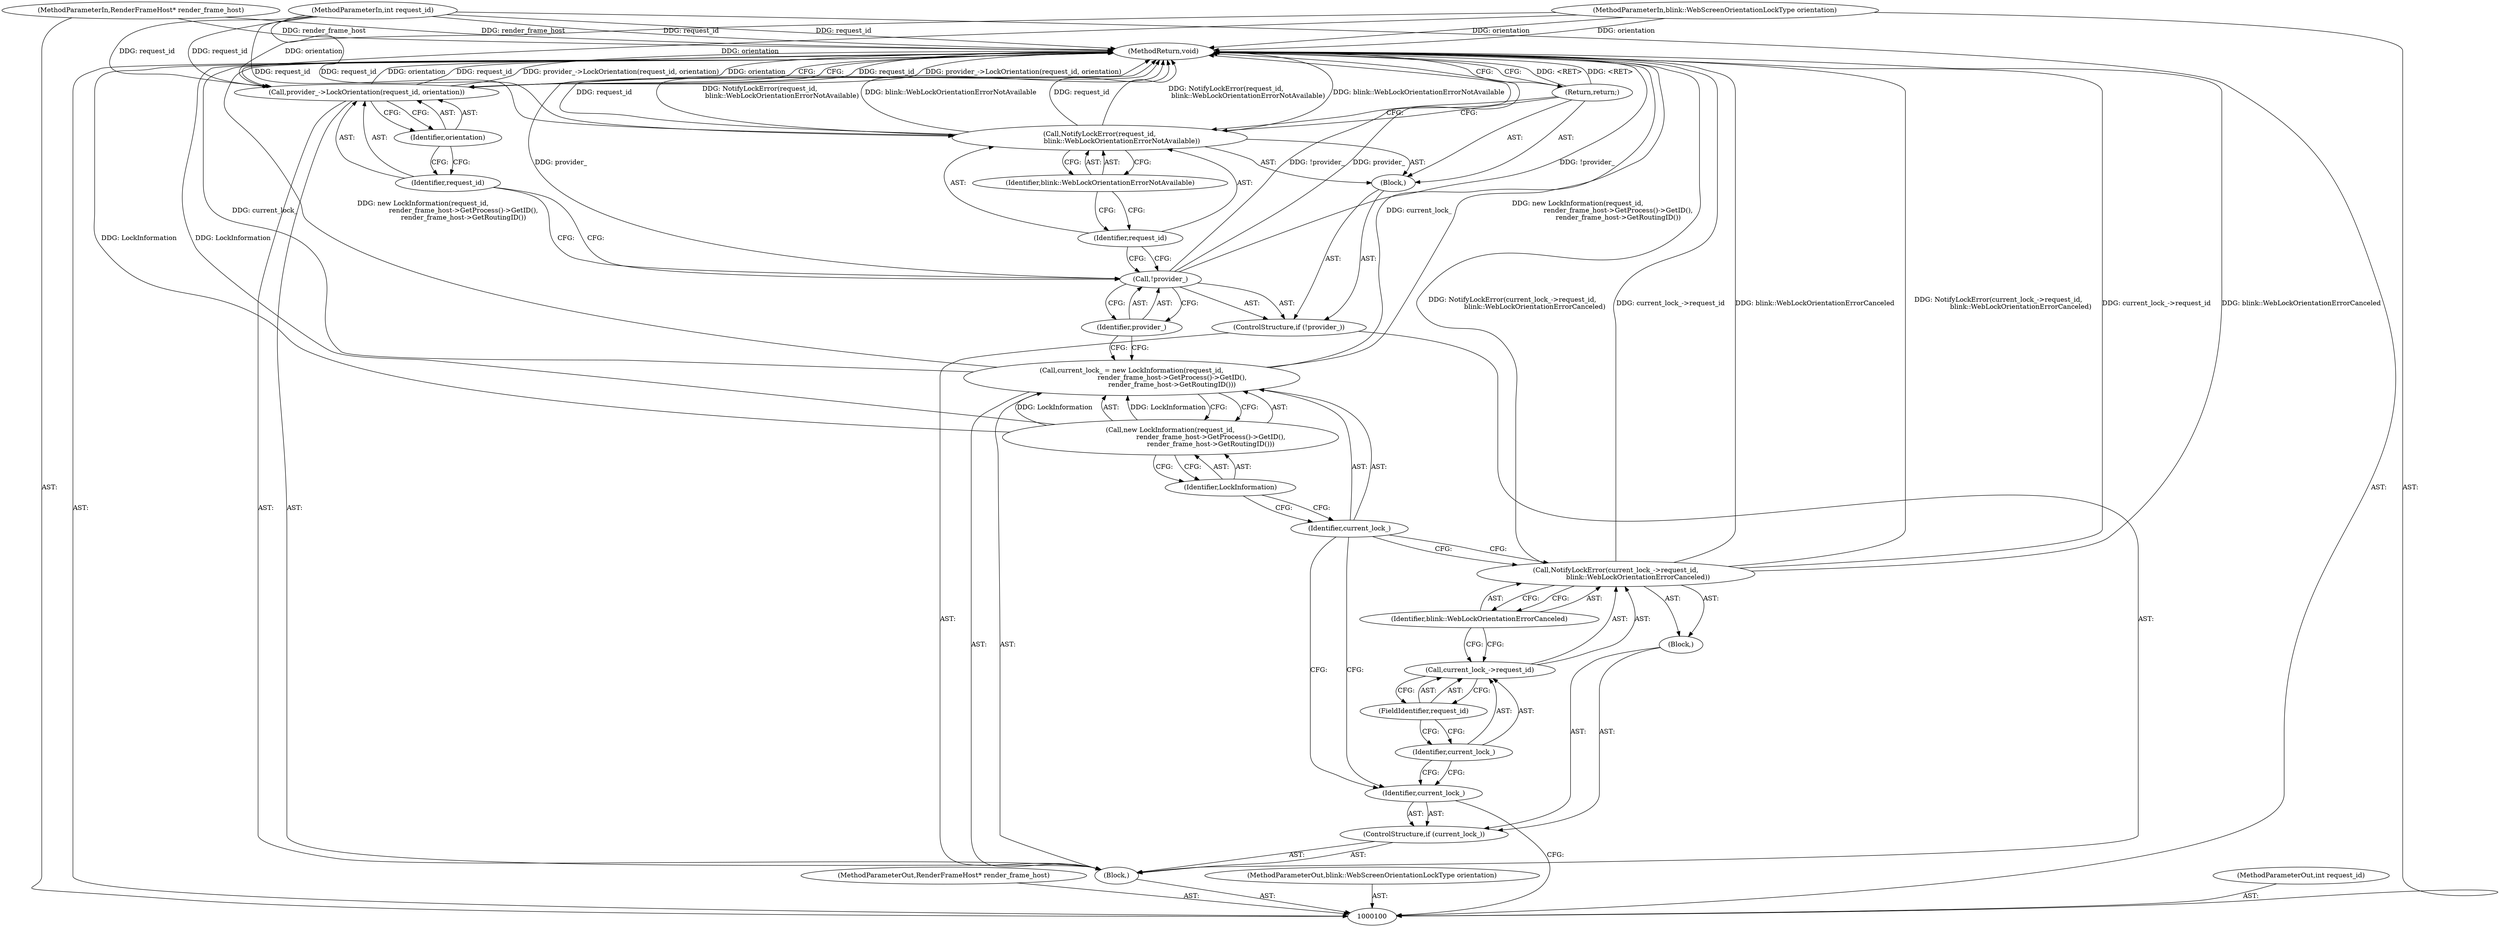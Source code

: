 digraph "1_Chrome_bcc265132e3d9b62c6c49facbf849575c615d1e3" {
"1000128" [label="(MethodReturn,void)"];
"1000115" [label="(Call,new LockInformation(request_id,\n                                      render_frame_host->GetProcess()->GetID(),\n                                      render_frame_host->GetRoutingID()))"];
"1000113" [label="(Call,current_lock_ = new LockInformation(request_id,\n                                      render_frame_host->GetProcess()->GetID(),\n                                      render_frame_host->GetRoutingID()))"];
"1000114" [label="(Identifier,current_lock_)"];
"1000116" [label="(Identifier,LockInformation)"];
"1000120" [label="(Block,)"];
"1000117" [label="(ControlStructure,if (!provider_))"];
"1000118" [label="(Call,!provider_)"];
"1000119" [label="(Identifier,provider_)"];
"1000122" [label="(Identifier,request_id)"];
"1000121" [label="(Call,NotifyLockError(request_id,\n                     blink::WebLockOrientationErrorNotAvailable))"];
"1000123" [label="(Identifier,blink::WebLockOrientationErrorNotAvailable)"];
"1000124" [label="(Return,return;)"];
"1000125" [label="(Call,provider_->LockOrientation(request_id, orientation))"];
"1000126" [label="(Identifier,request_id)"];
"1000127" [label="(Identifier,orientation)"];
"1000101" [label="(MethodParameterIn,RenderFrameHost* render_frame_host)"];
"1000163" [label="(MethodParameterOut,RenderFrameHost* render_frame_host)"];
"1000102" [label="(MethodParameterIn,blink::WebScreenOrientationLockType orientation)"];
"1000164" [label="(MethodParameterOut,blink::WebScreenOrientationLockType orientation)"];
"1000104" [label="(Block,)"];
"1000103" [label="(MethodParameterIn,int request_id)"];
"1000165" [label="(MethodParameterOut,int request_id)"];
"1000105" [label="(ControlStructure,if (current_lock_))"];
"1000107" [label="(Block,)"];
"1000106" [label="(Identifier,current_lock_)"];
"1000109" [label="(Call,current_lock_->request_id)"];
"1000110" [label="(Identifier,current_lock_)"];
"1000111" [label="(FieldIdentifier,request_id)"];
"1000108" [label="(Call,NotifyLockError(current_lock_->request_id,\n                     blink::WebLockOrientationErrorCanceled))"];
"1000112" [label="(Identifier,blink::WebLockOrientationErrorCanceled)"];
"1000128" -> "1000100"  [label="AST: "];
"1000128" -> "1000124"  [label="CFG: "];
"1000128" -> "1000125"  [label="CFG: "];
"1000125" -> "1000128"  [label="DDG: request_id"];
"1000125" -> "1000128"  [label="DDG: provider_->LockOrientation(request_id, orientation)"];
"1000125" -> "1000128"  [label="DDG: orientation"];
"1000108" -> "1000128"  [label="DDG: NotifyLockError(current_lock_->request_id,\n                     blink::WebLockOrientationErrorCanceled)"];
"1000108" -> "1000128"  [label="DDG: current_lock_->request_id"];
"1000108" -> "1000128"  [label="DDG: blink::WebLockOrientationErrorCanceled"];
"1000113" -> "1000128"  [label="DDG: current_lock_"];
"1000113" -> "1000128"  [label="DDG: new LockInformation(request_id,\n                                      render_frame_host->GetProcess()->GetID(),\n                                      render_frame_host->GetRoutingID())"];
"1000121" -> "1000128"  [label="DDG: blink::WebLockOrientationErrorNotAvailable"];
"1000121" -> "1000128"  [label="DDG: request_id"];
"1000121" -> "1000128"  [label="DDG: NotifyLockError(request_id,\n                     blink::WebLockOrientationErrorNotAvailable)"];
"1000103" -> "1000128"  [label="DDG: request_id"];
"1000118" -> "1000128"  [label="DDG: !provider_"];
"1000118" -> "1000128"  [label="DDG: provider_"];
"1000115" -> "1000128"  [label="DDG: LockInformation"];
"1000102" -> "1000128"  [label="DDG: orientation"];
"1000101" -> "1000128"  [label="DDG: render_frame_host"];
"1000124" -> "1000128"  [label="DDG: <RET>"];
"1000115" -> "1000113"  [label="AST: "];
"1000115" -> "1000116"  [label="CFG: "];
"1000116" -> "1000115"  [label="AST: "];
"1000113" -> "1000115"  [label="CFG: "];
"1000115" -> "1000128"  [label="DDG: LockInformation"];
"1000115" -> "1000113"  [label="DDG: LockInformation"];
"1000113" -> "1000104"  [label="AST: "];
"1000113" -> "1000115"  [label="CFG: "];
"1000114" -> "1000113"  [label="AST: "];
"1000115" -> "1000113"  [label="AST: "];
"1000119" -> "1000113"  [label="CFG: "];
"1000113" -> "1000128"  [label="DDG: current_lock_"];
"1000113" -> "1000128"  [label="DDG: new LockInformation(request_id,\n                                      render_frame_host->GetProcess()->GetID(),\n                                      render_frame_host->GetRoutingID())"];
"1000115" -> "1000113"  [label="DDG: LockInformation"];
"1000114" -> "1000113"  [label="AST: "];
"1000114" -> "1000108"  [label="CFG: "];
"1000114" -> "1000106"  [label="CFG: "];
"1000116" -> "1000114"  [label="CFG: "];
"1000116" -> "1000115"  [label="AST: "];
"1000116" -> "1000114"  [label="CFG: "];
"1000115" -> "1000116"  [label="CFG: "];
"1000120" -> "1000117"  [label="AST: "];
"1000121" -> "1000120"  [label="AST: "];
"1000124" -> "1000120"  [label="AST: "];
"1000117" -> "1000104"  [label="AST: "];
"1000118" -> "1000117"  [label="AST: "];
"1000120" -> "1000117"  [label="AST: "];
"1000118" -> "1000117"  [label="AST: "];
"1000118" -> "1000119"  [label="CFG: "];
"1000119" -> "1000118"  [label="AST: "];
"1000122" -> "1000118"  [label="CFG: "];
"1000126" -> "1000118"  [label="CFG: "];
"1000118" -> "1000128"  [label="DDG: !provider_"];
"1000118" -> "1000128"  [label="DDG: provider_"];
"1000119" -> "1000118"  [label="AST: "];
"1000119" -> "1000113"  [label="CFG: "];
"1000118" -> "1000119"  [label="CFG: "];
"1000122" -> "1000121"  [label="AST: "];
"1000122" -> "1000118"  [label="CFG: "];
"1000123" -> "1000122"  [label="CFG: "];
"1000121" -> "1000120"  [label="AST: "];
"1000121" -> "1000123"  [label="CFG: "];
"1000122" -> "1000121"  [label="AST: "];
"1000123" -> "1000121"  [label="AST: "];
"1000124" -> "1000121"  [label="CFG: "];
"1000121" -> "1000128"  [label="DDG: blink::WebLockOrientationErrorNotAvailable"];
"1000121" -> "1000128"  [label="DDG: request_id"];
"1000121" -> "1000128"  [label="DDG: NotifyLockError(request_id,\n                     blink::WebLockOrientationErrorNotAvailable)"];
"1000103" -> "1000121"  [label="DDG: request_id"];
"1000123" -> "1000121"  [label="AST: "];
"1000123" -> "1000122"  [label="CFG: "];
"1000121" -> "1000123"  [label="CFG: "];
"1000124" -> "1000120"  [label="AST: "];
"1000124" -> "1000121"  [label="CFG: "];
"1000128" -> "1000124"  [label="CFG: "];
"1000124" -> "1000128"  [label="DDG: <RET>"];
"1000125" -> "1000104"  [label="AST: "];
"1000125" -> "1000127"  [label="CFG: "];
"1000126" -> "1000125"  [label="AST: "];
"1000127" -> "1000125"  [label="AST: "];
"1000128" -> "1000125"  [label="CFG: "];
"1000125" -> "1000128"  [label="DDG: request_id"];
"1000125" -> "1000128"  [label="DDG: provider_->LockOrientation(request_id, orientation)"];
"1000125" -> "1000128"  [label="DDG: orientation"];
"1000103" -> "1000125"  [label="DDG: request_id"];
"1000102" -> "1000125"  [label="DDG: orientation"];
"1000126" -> "1000125"  [label="AST: "];
"1000126" -> "1000118"  [label="CFG: "];
"1000127" -> "1000126"  [label="CFG: "];
"1000127" -> "1000125"  [label="AST: "];
"1000127" -> "1000126"  [label="CFG: "];
"1000125" -> "1000127"  [label="CFG: "];
"1000101" -> "1000100"  [label="AST: "];
"1000101" -> "1000128"  [label="DDG: render_frame_host"];
"1000163" -> "1000100"  [label="AST: "];
"1000102" -> "1000100"  [label="AST: "];
"1000102" -> "1000128"  [label="DDG: orientation"];
"1000102" -> "1000125"  [label="DDG: orientation"];
"1000164" -> "1000100"  [label="AST: "];
"1000104" -> "1000100"  [label="AST: "];
"1000105" -> "1000104"  [label="AST: "];
"1000113" -> "1000104"  [label="AST: "];
"1000117" -> "1000104"  [label="AST: "];
"1000125" -> "1000104"  [label="AST: "];
"1000103" -> "1000100"  [label="AST: "];
"1000103" -> "1000128"  [label="DDG: request_id"];
"1000103" -> "1000121"  [label="DDG: request_id"];
"1000103" -> "1000125"  [label="DDG: request_id"];
"1000165" -> "1000100"  [label="AST: "];
"1000105" -> "1000104"  [label="AST: "];
"1000106" -> "1000105"  [label="AST: "];
"1000107" -> "1000105"  [label="AST: "];
"1000107" -> "1000105"  [label="AST: "];
"1000108" -> "1000107"  [label="AST: "];
"1000106" -> "1000105"  [label="AST: "];
"1000106" -> "1000100"  [label="CFG: "];
"1000110" -> "1000106"  [label="CFG: "];
"1000114" -> "1000106"  [label="CFG: "];
"1000109" -> "1000108"  [label="AST: "];
"1000109" -> "1000111"  [label="CFG: "];
"1000110" -> "1000109"  [label="AST: "];
"1000111" -> "1000109"  [label="AST: "];
"1000112" -> "1000109"  [label="CFG: "];
"1000110" -> "1000109"  [label="AST: "];
"1000110" -> "1000106"  [label="CFG: "];
"1000111" -> "1000110"  [label="CFG: "];
"1000111" -> "1000109"  [label="AST: "];
"1000111" -> "1000110"  [label="CFG: "];
"1000109" -> "1000111"  [label="CFG: "];
"1000108" -> "1000107"  [label="AST: "];
"1000108" -> "1000112"  [label="CFG: "];
"1000109" -> "1000108"  [label="AST: "];
"1000112" -> "1000108"  [label="AST: "];
"1000114" -> "1000108"  [label="CFG: "];
"1000108" -> "1000128"  [label="DDG: NotifyLockError(current_lock_->request_id,\n                     blink::WebLockOrientationErrorCanceled)"];
"1000108" -> "1000128"  [label="DDG: current_lock_->request_id"];
"1000108" -> "1000128"  [label="DDG: blink::WebLockOrientationErrorCanceled"];
"1000112" -> "1000108"  [label="AST: "];
"1000112" -> "1000109"  [label="CFG: "];
"1000108" -> "1000112"  [label="CFG: "];
}
